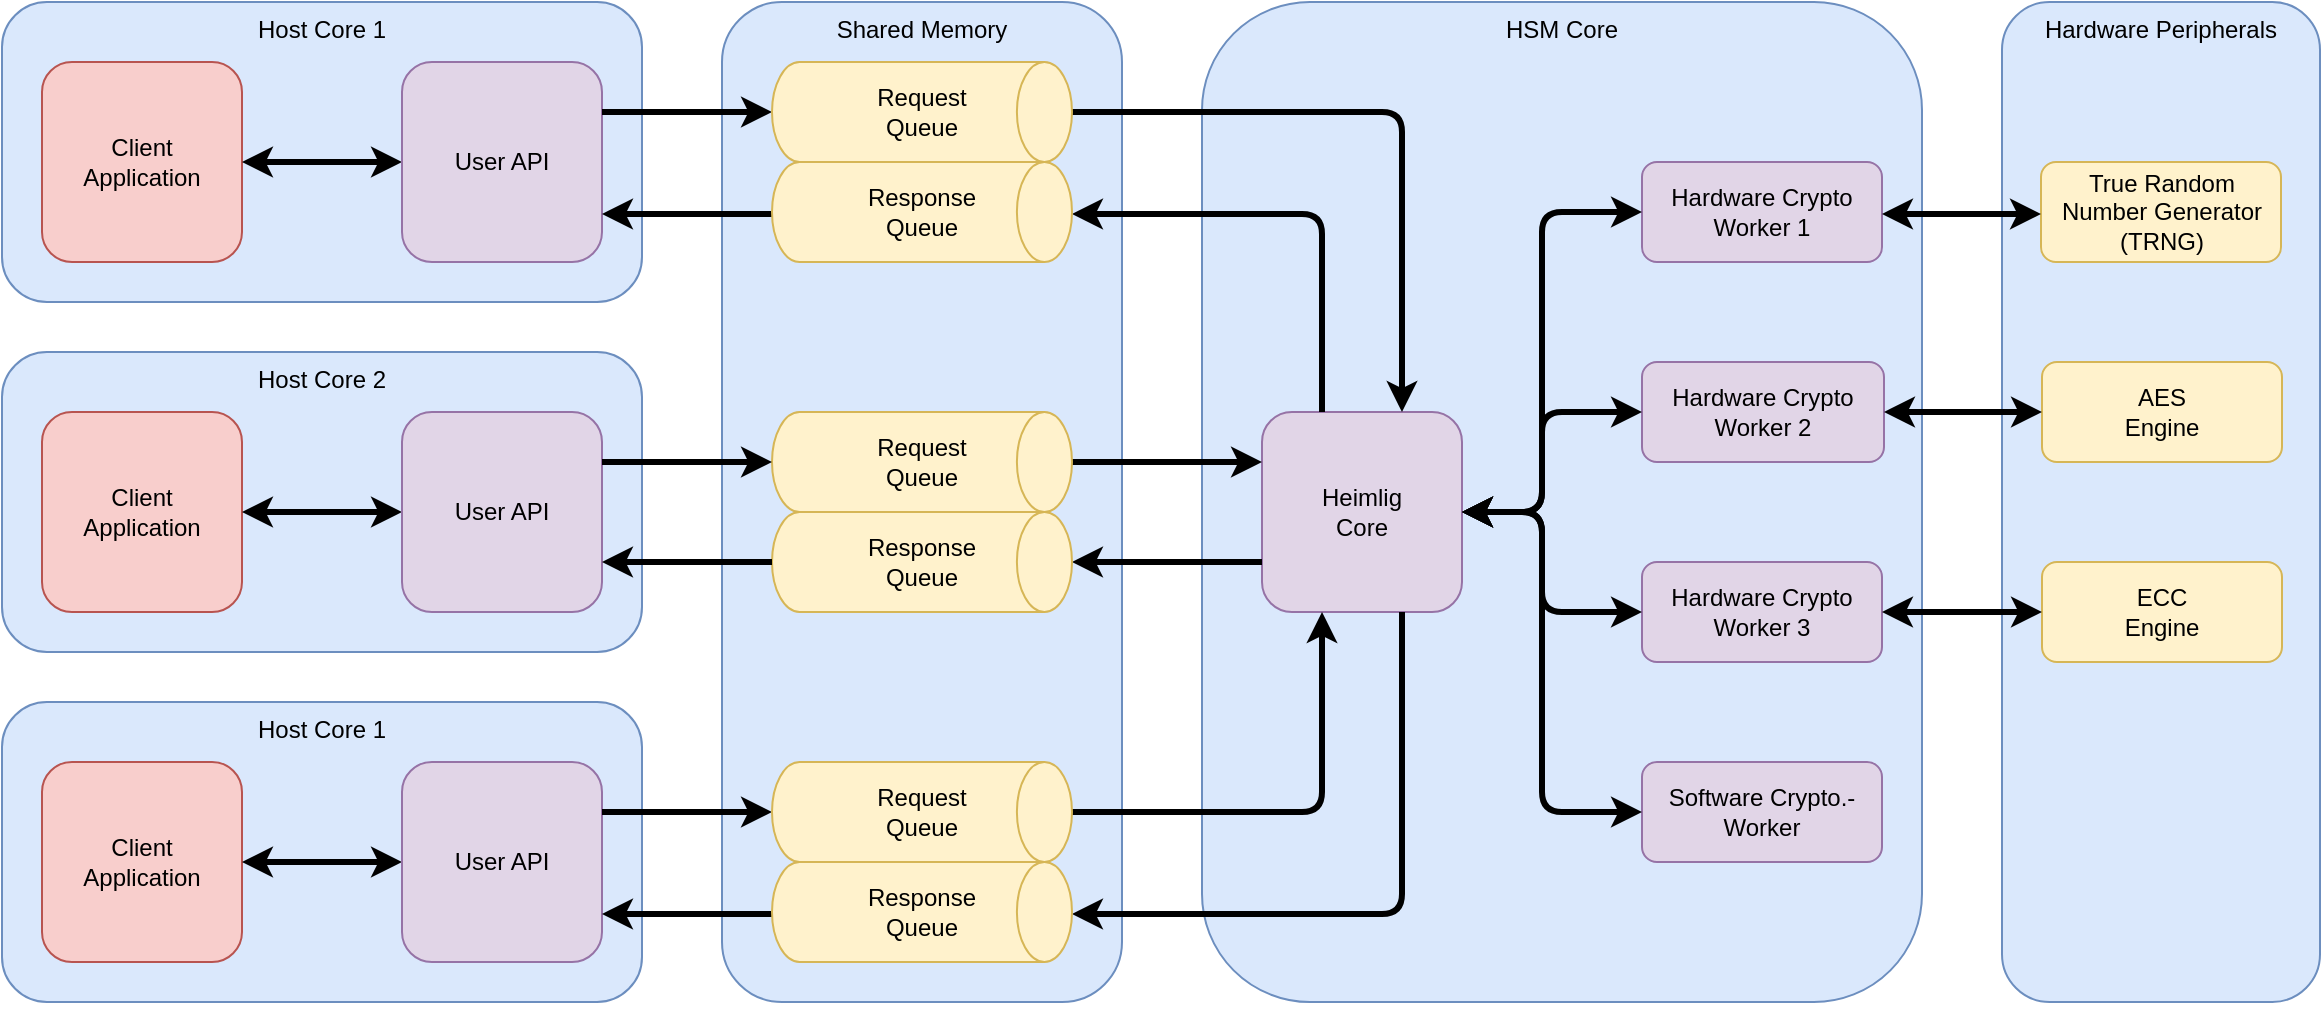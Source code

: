 <mxfile version="21.7.5" type="device">
  <diagram id="UdoG6uctfvckKT4aWkah" name="Archtitecture">
    <mxGraphModel dx="1234" dy="1203" grid="1" gridSize="10" guides="1" tooltips="1" connect="1" arrows="1" fold="1" page="0" pageScale="1" pageWidth="1600" pageHeight="1200" background="none" math="0" shadow="0">
      <root>
        <mxCell id="0" />
        <mxCell id="VpFGxOzLwr8EGaKxZi8x-7" value="Layer 1" parent="0" />
        <mxCell id="4tGxnvDlVEsfWw3zLx-5-2" value="Hardware Peripherals" style="rounded=1;whiteSpace=wrap;html=1;fillColor=#dae8fc;strokeColor=#6c8ebf;verticalAlign=top;" vertex="1" parent="VpFGxOzLwr8EGaKxZi8x-7">
          <mxGeometry x="1040" y="40" width="159" height="500" as="geometry" />
        </mxCell>
        <mxCell id="29nAYtISEZeaVSkdrJpt-14" value="Host Core 1" style="rounded=1;whiteSpace=wrap;html=1;fillColor=#dae8fc;strokeColor=#6c8ebf;verticalAlign=top;" parent="VpFGxOzLwr8EGaKxZi8x-7" vertex="1">
          <mxGeometry x="40" y="40" width="320" height="150" as="geometry" />
        </mxCell>
        <mxCell id="29nAYtISEZeaVSkdrJpt-16" style="edgeStyle=orthogonalEdgeStyle;rounded=0;orthogonalLoop=1;jettySize=auto;html=1;exitX=0.5;exitY=1;exitDx=0;exitDy=0;startArrow=classic;startFill=1;strokeWidth=2;" parent="VpFGxOzLwr8EGaKxZi8x-7" source="29nAYtISEZeaVSkdrJpt-14" target="29nAYtISEZeaVSkdrJpt-14" edge="1">
          <mxGeometry relative="1" as="geometry" />
        </mxCell>
        <mxCell id="29nAYtISEZeaVSkdrJpt-57" value="Client&lt;br&gt;Application" style="whiteSpace=wrap;html=1;aspect=fixed;fillColor=#f8cecc;strokeColor=#b85450;rounded=1;" parent="VpFGxOzLwr8EGaKxZi8x-7" vertex="1">
          <mxGeometry x="60" y="70" width="100" height="100" as="geometry" />
        </mxCell>
        <mxCell id="29nAYtISEZeaVSkdrJpt-58" value="" style="endArrow=classic;html=1;rounded=0;edgeStyle=orthogonalEdgeStyle;strokeWidth=3;startArrow=classic;startFill=1;" parent="VpFGxOzLwr8EGaKxZi8x-7" source="29nAYtISEZeaVSkdrJpt-57" target="ARIW0BN64iOssl2-xlfE-92" edge="1">
          <mxGeometry width="50" height="50" relative="1" as="geometry">
            <mxPoint x="440" y="111.321" as="sourcePoint" />
            <mxPoint x="230" y="121.1" as="targetPoint" />
            <Array as="points" />
          </mxGeometry>
        </mxCell>
        <mxCell id="ARIW0BN64iOssl2-xlfE-92" value="User API" style="whiteSpace=wrap;html=1;aspect=fixed;fillColor=#e1d5e7;strokeColor=#9673a6;rounded=1;" parent="VpFGxOzLwr8EGaKxZi8x-7" vertex="1">
          <mxGeometry x="240" y="70" width="100" height="100" as="geometry" />
        </mxCell>
        <mxCell id="ARIW0BN64iOssl2-xlfE-10" value="HSM Core" style="rounded=1;whiteSpace=wrap;html=1;fillColor=#dae8fc;strokeColor=#6c8ebf;verticalAlign=top;" parent="VpFGxOzLwr8EGaKxZi8x-7" vertex="1">
          <mxGeometry x="640" y="40" width="360" height="500" as="geometry" />
        </mxCell>
        <mxCell id="Uf4skVkE_8H5BycRvC-x-12" value="Heimlig&lt;br&gt;Core" style="whiteSpace=wrap;html=1;aspect=fixed;fillColor=#e1d5e7;strokeColor=#9673a6;rounded=1;" parent="VpFGxOzLwr8EGaKxZi8x-7" vertex="1">
          <mxGeometry x="670" y="245.003" width="100" height="100" as="geometry" />
        </mxCell>
        <mxCell id="ARIW0BN64iOssl2-xlfE-21" value="Hardware Crypto Worker 1" style="rounded=1;whiteSpace=wrap;html=1;fillColor=#e1d5e7;strokeColor=#9673a6;" parent="VpFGxOzLwr8EGaKxZi8x-7" vertex="1">
          <mxGeometry x="860" y="120" width="120" height="50" as="geometry" />
        </mxCell>
        <mxCell id="ARIW0BN64iOssl2-xlfE-22" value="Hardware Crypto Worker 2" style="rounded=1;whiteSpace=wrap;html=1;fillColor=#e1d5e7;strokeColor=#9673a6;" parent="VpFGxOzLwr8EGaKxZi8x-7" vertex="1">
          <mxGeometry x="860" y="220" width="121" height="50" as="geometry" />
        </mxCell>
        <mxCell id="ARIW0BN64iOssl2-xlfE-23" value="Hardware Crypto Worker 3" style="rounded=1;whiteSpace=wrap;html=1;fillColor=#e1d5e7;strokeColor=#9673a6;" parent="VpFGxOzLwr8EGaKxZi8x-7" vertex="1">
          <mxGeometry x="860" y="320" width="120" height="50" as="geometry" />
        </mxCell>
        <mxCell id="ARIW0BN64iOssl2-xlfE-24" value="Software Crypto.-Worker" style="rounded=1;whiteSpace=wrap;html=1;fillColor=#e1d5e7;strokeColor=#9673a6;" parent="VpFGxOzLwr8EGaKxZi8x-7" vertex="1">
          <mxGeometry x="860" y="420" width="120" height="50" as="geometry" />
        </mxCell>
        <mxCell id="ARIW0BN64iOssl2-xlfE-28" style="edgeStyle=orthogonalEdgeStyle;rounded=0;orthogonalLoop=1;jettySize=auto;html=1;exitX=0.5;exitY=1;exitDx=0;exitDy=0;" parent="VpFGxOzLwr8EGaKxZi8x-7" source="ARIW0BN64iOssl2-xlfE-21" target="ARIW0BN64iOssl2-xlfE-21" edge="1">
          <mxGeometry relative="1" as="geometry" />
        </mxCell>
        <mxCell id="Uf4skVkE_8H5BycRvC-x-13" value="" style="endArrow=classic;html=1;strokeWidth=3;edgeStyle=orthogonalEdgeStyle;startArrow=classic;startFill=1;rounded=1;" parent="VpFGxOzLwr8EGaKxZi8x-7" source="ARIW0BN64iOssl2-xlfE-21" target="Uf4skVkE_8H5BycRvC-x-12" edge="1">
          <mxGeometry width="50" height="50" relative="1" as="geometry">
            <mxPoint x="710" y="250.003" as="sourcePoint" />
            <mxPoint x="548.75" y="157.662" as="targetPoint" />
            <Array as="points">
              <mxPoint x="810" y="145" />
              <mxPoint x="810" y="295" />
            </Array>
          </mxGeometry>
        </mxCell>
        <mxCell id="ARIW0BN64iOssl2-xlfE-9" value="Shared Memory" style="rounded=1;whiteSpace=wrap;html=1;fillColor=#dae8fc;strokeColor=#6c8ebf;verticalAlign=top;" parent="VpFGxOzLwr8EGaKxZi8x-7" vertex="1">
          <mxGeometry x="400" y="40" width="200" height="500" as="geometry" />
        </mxCell>
        <mxCell id="Uf4skVkE_8H5BycRvC-x-1" style="edgeStyle=orthogonalEdgeStyle;rounded=1;orthogonalLoop=1;jettySize=auto;html=1;strokeWidth=3;" parent="VpFGxOzLwr8EGaKxZi8x-7" source="xQ13JEZ395OjY8_uFgKp-3" target="ARIW0BN64iOssl2-xlfE-92" edge="1">
          <mxGeometry relative="1" as="geometry">
            <mxPoint x="440" y="337.5" as="targetPoint" />
            <Array as="points">
              <mxPoint x="370" y="146" />
              <mxPoint x="370" y="146" />
            </Array>
            <mxPoint x="463.75" y="151.14" as="sourcePoint" />
          </mxGeometry>
        </mxCell>
        <mxCell id="ARIW0BN64iOssl2-xlfE-68" value="" style="endArrow=classic;html=1;rounded=1;edgeStyle=orthogonalEdgeStyle;strokeWidth=3;" parent="VpFGxOzLwr8EGaKxZi8x-7" source="ARIW0BN64iOssl2-xlfE-92" target="xQ13JEZ395OjY8_uFgKp-2" edge="1">
          <mxGeometry width="50" height="50" relative="1" as="geometry">
            <mxPoint x="421" y="137.5" as="sourcePoint" />
            <mxPoint x="463.75" y="91.083" as="targetPoint" />
            <Array as="points">
              <mxPoint x="370" y="95" />
              <mxPoint x="370" y="95" />
            </Array>
          </mxGeometry>
        </mxCell>
        <mxCell id="ARIW0BN64iOssl2-xlfE-74" value="" style="endArrow=classic;html=1;rounded=1;edgeStyle=orthogonalEdgeStyle;strokeWidth=3;" parent="VpFGxOzLwr8EGaKxZi8x-7" source="xQ13JEZ395OjY8_uFgKp-2" target="Uf4skVkE_8H5BycRvC-x-12" edge="1">
          <mxGeometry width="50" height="50" relative="1" as="geometry">
            <mxPoint x="578.75" y="91.128" as="sourcePoint" />
            <mxPoint x="800" y="87.5" as="targetPoint" />
            <Array as="points">
              <mxPoint x="740" y="95" />
            </Array>
          </mxGeometry>
        </mxCell>
        <mxCell id="ARIW0BN64iOssl2-xlfE-75" value="" style="endArrow=classic;html=1;rounded=1;edgeStyle=orthogonalEdgeStyle;strokeWidth=3;" parent="VpFGxOzLwr8EGaKxZi8x-7" source="xQ13JEZ395OjY8_uFgKp-6" target="Uf4skVkE_8H5BycRvC-x-12" edge="1">
          <mxGeometry width="50" height="50" relative="1" as="geometry">
            <mxPoint x="578.75" y="271.623" as="sourcePoint" />
            <mxPoint x="800" y="267.5" as="targetPoint" />
            <Array as="points">
              <mxPoint x="670" y="270" />
              <mxPoint x="670" y="270" />
            </Array>
          </mxGeometry>
        </mxCell>
        <mxCell id="ARIW0BN64iOssl2-xlfE-76" value="" style="endArrow=classic;html=1;rounded=1;edgeStyle=orthogonalEdgeStyle;strokeWidth=3;entryX=1;entryY=0.5;entryDx=0;entryDy=0;entryPerimeter=0;" parent="VpFGxOzLwr8EGaKxZi8x-7" source="Uf4skVkE_8H5BycRvC-x-12" target="xQ13JEZ395OjY8_uFgKp-7" edge="1">
          <mxGeometry width="50" height="50" relative="1" as="geometry">
            <mxPoint x="800" y="328" as="sourcePoint" />
            <mxPoint x="578.75" y="331.788" as="targetPoint" />
            <Array as="points">
              <mxPoint x="650" y="320" />
              <mxPoint x="650" y="320" />
            </Array>
          </mxGeometry>
        </mxCell>
        <mxCell id="ARIW0BN64iOssl2-xlfE-78" value="" style="endArrow=classic;html=1;rounded=1;strokeWidth=3;edgeStyle=orthogonalEdgeStyle;" parent="VpFGxOzLwr8EGaKxZi8x-7" source="Uf4skVkE_8H5BycRvC-x-12" target="xQ13JEZ395OjY8_uFgKp-3" edge="1">
          <mxGeometry width="50" height="50" relative="1" as="geometry">
            <mxPoint x="800" y="148" as="sourcePoint" />
            <mxPoint x="578.75" y="151.096" as="targetPoint" />
            <Array as="points">
              <mxPoint x="700" y="146" />
            </Array>
          </mxGeometry>
        </mxCell>
        <mxCell id="ARIW0BN64iOssl2-xlfE-79" value="" style="endArrow=classic;html=1;rounded=1;strokeWidth=3;edgeStyle=orthogonalEdgeStyle;" parent="VpFGxOzLwr8EGaKxZi8x-7" source="xQ13JEZ395OjY8_uFgKp-23" target="Uf4skVkE_8H5BycRvC-x-12" edge="1">
          <mxGeometry width="50" height="50" relative="1" as="geometry">
            <mxPoint x="578.75" y="452.128" as="sourcePoint" />
            <mxPoint x="800" y="447.5" as="targetPoint" />
            <Array as="points">
              <mxPoint x="700" y="445" />
            </Array>
          </mxGeometry>
        </mxCell>
        <mxCell id="ARIW0BN64iOssl2-xlfE-83" value="" style="endArrow=classic;html=1;rounded=1;strokeWidth=3;edgeStyle=orthogonalEdgeStyle;" parent="VpFGxOzLwr8EGaKxZi8x-7" source="Uf4skVkE_8H5BycRvC-x-12" target="xQ13JEZ395OjY8_uFgKp-24" edge="1">
          <mxGeometry width="50" height="50" relative="1" as="geometry">
            <mxPoint x="800" y="508" as="sourcePoint" />
            <mxPoint x="578.75" y="512.1" as="targetPoint" />
            <Array as="points">
              <mxPoint x="740" y="496" />
            </Array>
          </mxGeometry>
        </mxCell>
        <mxCell id="Uf4skVkE_8H5BycRvC-x-26" value="" style="endArrow=classic;html=1;strokeWidth=3;edgeStyle=orthogonalEdgeStyle;startArrow=classic;startFill=1;rounded=1;" parent="VpFGxOzLwr8EGaKxZi8x-7" source="ARIW0BN64iOssl2-xlfE-22" target="Uf4skVkE_8H5BycRvC-x-12" edge="1">
          <mxGeometry width="50" height="50" relative="1" as="geometry">
            <mxPoint x="840" y="182.5" as="sourcePoint" />
            <mxPoint x="780" y="280" as="targetPoint" />
            <Array as="points">
              <mxPoint x="810" y="245" />
              <mxPoint x="810" y="295" />
            </Array>
          </mxGeometry>
        </mxCell>
        <mxCell id="Uf4skVkE_8H5BycRvC-x-27" value="" style="endArrow=classic;html=1;strokeWidth=3;edgeStyle=orthogonalEdgeStyle;startArrow=classic;startFill=1;rounded=1;" parent="VpFGxOzLwr8EGaKxZi8x-7" source="ARIW0BN64iOssl2-xlfE-23" target="Uf4skVkE_8H5BycRvC-x-12" edge="1">
          <mxGeometry width="50" height="50" relative="1" as="geometry">
            <mxPoint x="840" y="262.5" as="sourcePoint" />
            <mxPoint x="1100" y="360" as="targetPoint" />
            <Array as="points">
              <mxPoint x="810" y="345" />
              <mxPoint x="810" y="295" />
            </Array>
          </mxGeometry>
        </mxCell>
        <mxCell id="Uf4skVkE_8H5BycRvC-x-28" value="" style="endArrow=classic;html=1;strokeWidth=3;edgeStyle=orthogonalEdgeStyle;startArrow=classic;startFill=1;rounded=1;" parent="VpFGxOzLwr8EGaKxZi8x-7" source="ARIW0BN64iOssl2-xlfE-24" target="Uf4skVkE_8H5BycRvC-x-12" edge="1">
          <mxGeometry width="50" height="50" relative="1" as="geometry">
            <mxPoint x="840" y="342.5" as="sourcePoint" />
            <mxPoint x="780" y="320" as="targetPoint" />
            <Array as="points">
              <mxPoint x="810" y="445" />
              <mxPoint x="810" y="295" />
            </Array>
          </mxGeometry>
        </mxCell>
        <mxCell id="xQ13JEZ395OjY8_uFgKp-2" value="Request&lt;br&gt;Queue" style="strokeWidth=1;html=1;shape=mxgraph.flowchart.direct_data;whiteSpace=wrap;rounded=0;fillColor=#fff2cc;strokeColor=#d6b656;" parent="VpFGxOzLwr8EGaKxZi8x-7" vertex="1">
          <mxGeometry x="425" y="70" width="150" height="50" as="geometry" />
        </mxCell>
        <mxCell id="xQ13JEZ395OjY8_uFgKp-3" value="Response&lt;br&gt;Queue" style="strokeWidth=1;html=1;shape=mxgraph.flowchart.direct_data;whiteSpace=wrap;rounded=0;fillColor=#fff2cc;strokeColor=#d6b656;" parent="VpFGxOzLwr8EGaKxZi8x-7" vertex="1">
          <mxGeometry x="425" y="120" width="150" height="50" as="geometry" />
        </mxCell>
        <mxCell id="xQ13JEZ395OjY8_uFgKp-6" value="Request&lt;br&gt;Queue" style="strokeWidth=1;html=1;shape=mxgraph.flowchart.direct_data;whiteSpace=wrap;rounded=0;fillColor=#fff2cc;strokeColor=#d6b656;" parent="VpFGxOzLwr8EGaKxZi8x-7" vertex="1">
          <mxGeometry x="425" y="245" width="150" height="50" as="geometry" />
        </mxCell>
        <mxCell id="xQ13JEZ395OjY8_uFgKp-7" value="Response&lt;br&gt;Queue" style="strokeWidth=1;html=1;shape=mxgraph.flowchart.direct_data;whiteSpace=wrap;rounded=0;fillColor=#fff2cc;strokeColor=#d6b656;" parent="VpFGxOzLwr8EGaKxZi8x-7" vertex="1">
          <mxGeometry x="425" y="295" width="150" height="50" as="geometry" />
        </mxCell>
        <mxCell id="xQ13JEZ395OjY8_uFgKp-8" value="Host&amp;nbsp;Core 2" style="rounded=1;whiteSpace=wrap;html=1;fillColor=#dae8fc;strokeColor=#6c8ebf;verticalAlign=top;" parent="VpFGxOzLwr8EGaKxZi8x-7" vertex="1">
          <mxGeometry x="40" y="215" width="320" height="150" as="geometry" />
        </mxCell>
        <mxCell id="xQ13JEZ395OjY8_uFgKp-9" style="edgeStyle=orthogonalEdgeStyle;rounded=0;orthogonalLoop=1;jettySize=auto;html=1;exitX=0.5;exitY=1;exitDx=0;exitDy=0;startArrow=classic;startFill=1;strokeWidth=2;" parent="VpFGxOzLwr8EGaKxZi8x-7" edge="1">
          <mxGeometry relative="1" as="geometry">
            <mxPoint x="195" y="366" as="sourcePoint" />
            <mxPoint x="195" y="366" as="targetPoint" />
          </mxGeometry>
        </mxCell>
        <mxCell id="xQ13JEZ395OjY8_uFgKp-10" value="Client&lt;br&gt;Application" style="whiteSpace=wrap;html=1;aspect=fixed;fillColor=#f8cecc;strokeColor=#b85450;rounded=1;" parent="VpFGxOzLwr8EGaKxZi8x-7" vertex="1">
          <mxGeometry x="60" y="245" width="100" height="100" as="geometry" />
        </mxCell>
        <mxCell id="xQ13JEZ395OjY8_uFgKp-11" value="" style="endArrow=classic;html=1;rounded=0;edgeStyle=orthogonalEdgeStyle;strokeWidth=3;startArrow=classic;startFill=1;" parent="VpFGxOzLwr8EGaKxZi8x-7" source="xQ13JEZ395OjY8_uFgKp-10" target="xQ13JEZ395OjY8_uFgKp-12" edge="1">
          <mxGeometry width="50" height="50" relative="1" as="geometry">
            <mxPoint x="440" y="286.321" as="sourcePoint" />
            <mxPoint x="230" y="296.1" as="targetPoint" />
            <Array as="points" />
          </mxGeometry>
        </mxCell>
        <mxCell id="xQ13JEZ395OjY8_uFgKp-12" value="User API" style="whiteSpace=wrap;html=1;aspect=fixed;fillColor=#e1d5e7;strokeColor=#9673a6;rounded=1;" parent="VpFGxOzLwr8EGaKxZi8x-7" vertex="1">
          <mxGeometry x="240" y="245" width="100" height="100" as="geometry" />
        </mxCell>
        <mxCell id="Uf4skVkE_8H5BycRvC-x-29" value="" style="endArrow=classic;html=1;rounded=1;edgeStyle=orthogonalEdgeStyle;strokeWidth=3;" parent="VpFGxOzLwr8EGaKxZi8x-7" source="xQ13JEZ395OjY8_uFgKp-12" target="xQ13JEZ395OjY8_uFgKp-6" edge="1">
          <mxGeometry width="50" height="50" relative="1" as="geometry">
            <mxPoint x="330" y="270" as="sourcePoint" />
            <mxPoint x="463.75" y="270.672" as="targetPoint" />
            <Array as="points">
              <mxPoint x="360" y="270" />
              <mxPoint x="360" y="270" />
            </Array>
          </mxGeometry>
        </mxCell>
        <mxCell id="Uf4skVkE_8H5BycRvC-x-31" style="edgeStyle=orthogonalEdgeStyle;rounded=1;orthogonalLoop=1;jettySize=auto;html=1;strokeWidth=3;" parent="VpFGxOzLwr8EGaKxZi8x-7" source="xQ13JEZ395OjY8_uFgKp-7" target="xQ13JEZ395OjY8_uFgKp-12" edge="1">
          <mxGeometry relative="1" as="geometry">
            <mxPoint x="330" y="331.6" as="targetPoint" />
            <Array as="points">
              <mxPoint x="440" y="320" />
              <mxPoint x="440" y="320" />
            </Array>
            <mxPoint x="463.75" y="331.623" as="sourcePoint" />
          </mxGeometry>
        </mxCell>
        <mxCell id="xQ13JEZ395OjY8_uFgKp-16" value="Host&amp;nbsp;Core 1" style="rounded=1;whiteSpace=wrap;html=1;fillColor=#dae8fc;strokeColor=#6c8ebf;verticalAlign=top;" parent="VpFGxOzLwr8EGaKxZi8x-7" vertex="1">
          <mxGeometry x="40" y="390" width="320" height="150" as="geometry" />
        </mxCell>
        <mxCell id="xQ13JEZ395OjY8_uFgKp-17" style="edgeStyle=orthogonalEdgeStyle;rounded=0;orthogonalLoop=1;jettySize=auto;html=1;exitX=0.5;exitY=1;exitDx=0;exitDy=0;startArrow=classic;startFill=1;strokeWidth=2;" parent="VpFGxOzLwr8EGaKxZi8x-7" source="xQ13JEZ395OjY8_uFgKp-16" target="xQ13JEZ395OjY8_uFgKp-16" edge="1">
          <mxGeometry relative="1" as="geometry" />
        </mxCell>
        <mxCell id="xQ13JEZ395OjY8_uFgKp-18" value="Client&lt;br&gt;Application" style="whiteSpace=wrap;html=1;aspect=fixed;fillColor=#f8cecc;strokeColor=#b85450;rounded=1;" parent="VpFGxOzLwr8EGaKxZi8x-7" vertex="1">
          <mxGeometry x="60" y="420" width="100" height="100" as="geometry" />
        </mxCell>
        <mxCell id="xQ13JEZ395OjY8_uFgKp-19" value="" style="endArrow=classic;html=1;rounded=0;edgeStyle=orthogonalEdgeStyle;strokeWidth=3;startArrow=classic;startFill=1;" parent="VpFGxOzLwr8EGaKxZi8x-7" source="xQ13JEZ395OjY8_uFgKp-18" target="xQ13JEZ395OjY8_uFgKp-20" edge="1">
          <mxGeometry width="50" height="50" relative="1" as="geometry">
            <mxPoint x="440" y="461.321" as="sourcePoint" />
            <mxPoint x="230" y="471.1" as="targetPoint" />
            <Array as="points" />
          </mxGeometry>
        </mxCell>
        <mxCell id="xQ13JEZ395OjY8_uFgKp-20" value="User API" style="whiteSpace=wrap;html=1;aspect=fixed;fillColor=#e1d5e7;strokeColor=#9673a6;rounded=1;" parent="VpFGxOzLwr8EGaKxZi8x-7" vertex="1">
          <mxGeometry x="240" y="420" width="100" height="100" as="geometry" />
        </mxCell>
        <mxCell id="xQ13JEZ395OjY8_uFgKp-21" style="edgeStyle=orthogonalEdgeStyle;rounded=1;orthogonalLoop=1;jettySize=auto;html=1;strokeWidth=3;" parent="VpFGxOzLwr8EGaKxZi8x-7" source="xQ13JEZ395OjY8_uFgKp-24" target="xQ13JEZ395OjY8_uFgKp-20" edge="1">
          <mxGeometry relative="1" as="geometry">
            <mxPoint x="440" y="687.5" as="targetPoint" />
            <Array as="points">
              <mxPoint x="370" y="496" />
              <mxPoint x="370" y="496" />
            </Array>
            <mxPoint x="463.75" y="501.14" as="sourcePoint" />
          </mxGeometry>
        </mxCell>
        <mxCell id="xQ13JEZ395OjY8_uFgKp-22" value="" style="endArrow=classic;html=1;rounded=1;edgeStyle=orthogonalEdgeStyle;strokeWidth=3;" parent="VpFGxOzLwr8EGaKxZi8x-7" source="xQ13JEZ395OjY8_uFgKp-20" target="xQ13JEZ395OjY8_uFgKp-23" edge="1">
          <mxGeometry width="50" height="50" relative="1" as="geometry">
            <mxPoint x="421" y="487.5" as="sourcePoint" />
            <mxPoint x="463.75" y="441.083" as="targetPoint" />
            <Array as="points">
              <mxPoint x="370" y="445" />
              <mxPoint x="370" y="445" />
            </Array>
          </mxGeometry>
        </mxCell>
        <mxCell id="xQ13JEZ395OjY8_uFgKp-23" value="Request&lt;br&gt;Queue" style="strokeWidth=1;html=1;shape=mxgraph.flowchart.direct_data;whiteSpace=wrap;rounded=0;fillColor=#fff2cc;strokeColor=#d6b656;" parent="VpFGxOzLwr8EGaKxZi8x-7" vertex="1">
          <mxGeometry x="425" y="420" width="150" height="50" as="geometry" />
        </mxCell>
        <mxCell id="xQ13JEZ395OjY8_uFgKp-24" value="Response&lt;br&gt;Queue" style="strokeWidth=1;html=1;shape=mxgraph.flowchart.direct_data;whiteSpace=wrap;rounded=0;fillColor=#fff2cc;strokeColor=#d6b656;" parent="VpFGxOzLwr8EGaKxZi8x-7" vertex="1">
          <mxGeometry x="425" y="470" width="150" height="50" as="geometry" />
        </mxCell>
        <mxCell id="4tGxnvDlVEsfWw3zLx-5-6" value="True Random Number Generator&lt;br&gt;(TRNG)" style="rounded=1;whiteSpace=wrap;html=1;fillColor=#fff2cc;strokeColor=#d6b656;" vertex="1" parent="VpFGxOzLwr8EGaKxZi8x-7">
          <mxGeometry x="1059.5" y="120" width="120" height="50" as="geometry" />
        </mxCell>
        <mxCell id="4tGxnvDlVEsfWw3zLx-5-7" value="AES&lt;br&gt;Engine" style="rounded=1;whiteSpace=wrap;html=1;fillColor=#fff2cc;strokeColor=#d6b656;" vertex="1" parent="VpFGxOzLwr8EGaKxZi8x-7">
          <mxGeometry x="1060" y="220" width="120" height="50" as="geometry" />
        </mxCell>
        <mxCell id="4tGxnvDlVEsfWw3zLx-5-8" value="ECC&lt;br&gt;Engine" style="rounded=1;whiteSpace=wrap;html=1;fillColor=#fff2cc;strokeColor=#d6b656;" vertex="1" parent="VpFGxOzLwr8EGaKxZi8x-7">
          <mxGeometry x="1060" y="320" width="120" height="50" as="geometry" />
        </mxCell>
        <mxCell id="4tGxnvDlVEsfWw3zLx-5-9" value="" style="endArrow=classic;html=1;rounded=1;edgeStyle=orthogonalEdgeStyle;strokeWidth=3;startArrow=classic;startFill=1;" edge="1" parent="VpFGxOzLwr8EGaKxZi8x-7" source="ARIW0BN64iOssl2-xlfE-21" target="4tGxnvDlVEsfWw3zLx-5-6">
          <mxGeometry width="50" height="50" relative="1" as="geometry">
            <mxPoint x="340" y="105" as="sourcePoint" />
            <mxPoint x="430" y="105" as="targetPoint" />
            <Array as="points">
              <mxPoint x="1000" y="146" />
              <mxPoint x="1000" y="146" />
            </Array>
          </mxGeometry>
        </mxCell>
        <mxCell id="4tGxnvDlVEsfWw3zLx-5-10" value="" style="endArrow=classic;html=1;rounded=1;edgeStyle=orthogonalEdgeStyle;strokeWidth=3;startArrow=classic;startFill=1;" edge="1" parent="VpFGxOzLwr8EGaKxZi8x-7" source="ARIW0BN64iOssl2-xlfE-22" target="4tGxnvDlVEsfWw3zLx-5-7">
          <mxGeometry width="50" height="50" relative="1" as="geometry">
            <mxPoint x="980" y="156" as="sourcePoint" />
            <mxPoint x="1060" y="156" as="targetPoint" />
            <Array as="points">
              <mxPoint x="1020" y="245" />
              <mxPoint x="1020" y="245" />
            </Array>
          </mxGeometry>
        </mxCell>
        <mxCell id="4tGxnvDlVEsfWw3zLx-5-11" value="" style="endArrow=classic;html=1;rounded=1;edgeStyle=orthogonalEdgeStyle;strokeWidth=3;startArrow=classic;startFill=1;" edge="1" parent="VpFGxOzLwr8EGaKxZi8x-7" source="ARIW0BN64iOssl2-xlfE-23" target="4tGxnvDlVEsfWw3zLx-5-8">
          <mxGeometry width="50" height="50" relative="1" as="geometry">
            <mxPoint x="990" y="166" as="sourcePoint" />
            <mxPoint x="1070" y="166" as="targetPoint" />
            <Array as="points">
              <mxPoint x="1010" y="345" />
              <mxPoint x="1010" y="345" />
            </Array>
          </mxGeometry>
        </mxCell>
      </root>
    </mxGraphModel>
  </diagram>
</mxfile>
